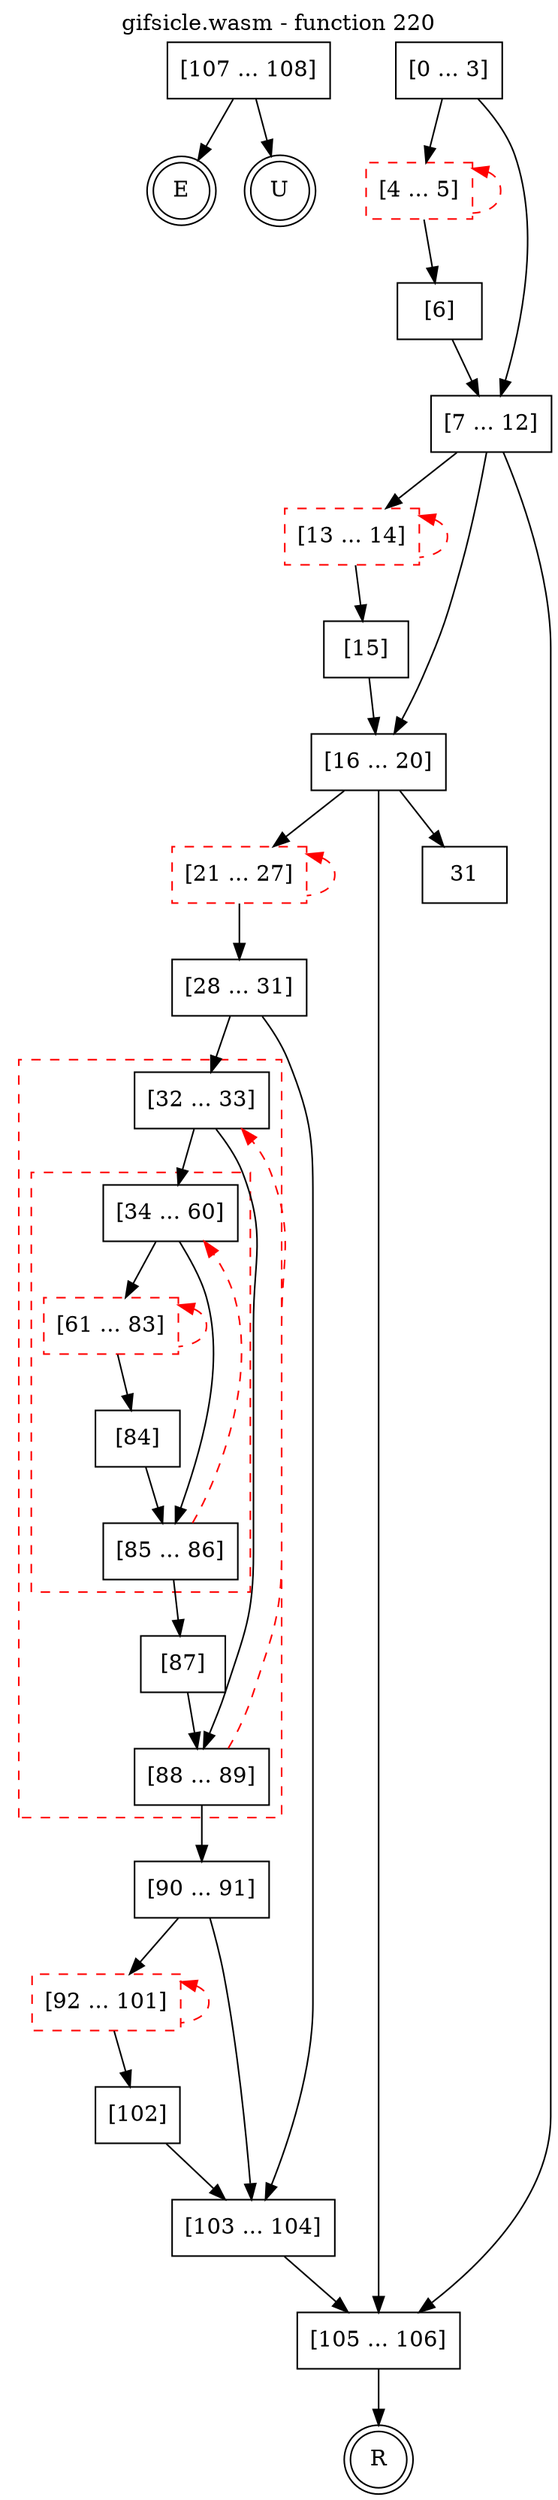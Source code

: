 digraph finite_state_machine {
    label = "gifsicle.wasm - function 220"
    labelloc =  t
    labelfontsize = 16
    labelfontcolor = black
    labelfontname = "Helvetica"
    node [shape = doublecircle]; E U R ;
    node [shape = box];
    node [shape=box, color=black, style=solid] 0[label="[0 ... 3]"]
    node [shape=box, color=red, style=dashed] 4[label="[4 ... 5]"]
    node [shape=box, color=black, style=solid] 6[label="[6]"]
    node [shape=box, color=black, style=solid] 7[label="[7 ... 12]"]
    node [shape=box, color=red, style=dashed] 13[label="[13 ... 14]"]
    node [shape=box, color=black, style=solid] 15[label="[15]"]
    node [shape=box, color=black, style=solid] 16[label="[16 ... 20]"]
    node [shape=box, color=red, style=dashed] 21[label="[21 ... 27]"]
    node [shape=box, color=black, style=solid] 28[label="[28 ... 31]"]
    subgraph cluster_32{
    label = "";
    style = dashed color = red;
    node [shape=box, color=black, style=solid] 32[label="[32 ... 33]"]
    subgraph cluster_34{
    label = "";
    style = dashed color = red;
    node [shape=box, color=black, style=solid] 34[label="[34 ... 60]"]
    node [shape=box, color=red, style=dashed] 61[label="[61 ... 83]"]
    node [shape=box, color=black, style=solid] 84[label="[84]"]
    node [shape=box, color=black, style=solid] 85[label="[85 ... 86]"]
    }
    node [shape=box, color=black, style=solid] 87[label="[87]"]
    node [shape=box, color=black, style=solid] 88[label="[88 ... 89]"]
    }
    node [shape=box, color=black, style=solid] 90[label="[90 ... 91]"]
    node [shape=box, color=red, style=dashed] 92[label="[92 ... 101]"]
    node [shape=box, color=black, style=solid] 102[label="[102]"]
    node [shape=box, color=black, style=solid] 103[label="[103 ... 104]"]
    node [shape=box, color=black, style=solid] 105[label="[105 ... 106]"]
    node [shape=box, color=black, style=solid] 107[label="[107 ... 108]"]
    node [shape=box, color=black, style=solid] R[label="R"]
    node [shape=box, color=black, style=solid] U[label="U"]
    0 -> 4;
    0 -> 7;
    4 -> 6;
    4 -> 4[style="dashed" color="red" dir=back];
    6 -> 7;
    7 -> 13;
    7 -> 16;
    7 -> 105;
    13 -> 15;
    13 -> 13[style="dashed" color="red" dir=back];
    15 -> 16;
    16 -> 21;
    16 -> 31;
    16 -> 105;
    21 -> 28;
    21 -> 21[style="dashed" color="red" dir=back];
    28 -> 32;
    28 -> 103;
    32 -> 34;
    32 -> 88;
    34 -> 61;
    34 -> 85;
    61 -> 84;
    61 -> 61[style="dashed" color="red" dir=back];
    84 -> 85;
    85 -> 34[style="dashed" color="red"];
    85 -> 87;
    87 -> 88;
    88 -> 32[style="dashed" color="red"];
    88 -> 90;
    90 -> 92;
    90 -> 103;
    92 -> 102;
    92 -> 92[style="dashed" color="red" dir=back];
    102 -> 103;
    103 -> 105;
    105 -> R;
    107 -> E;
    107 -> U;
}
